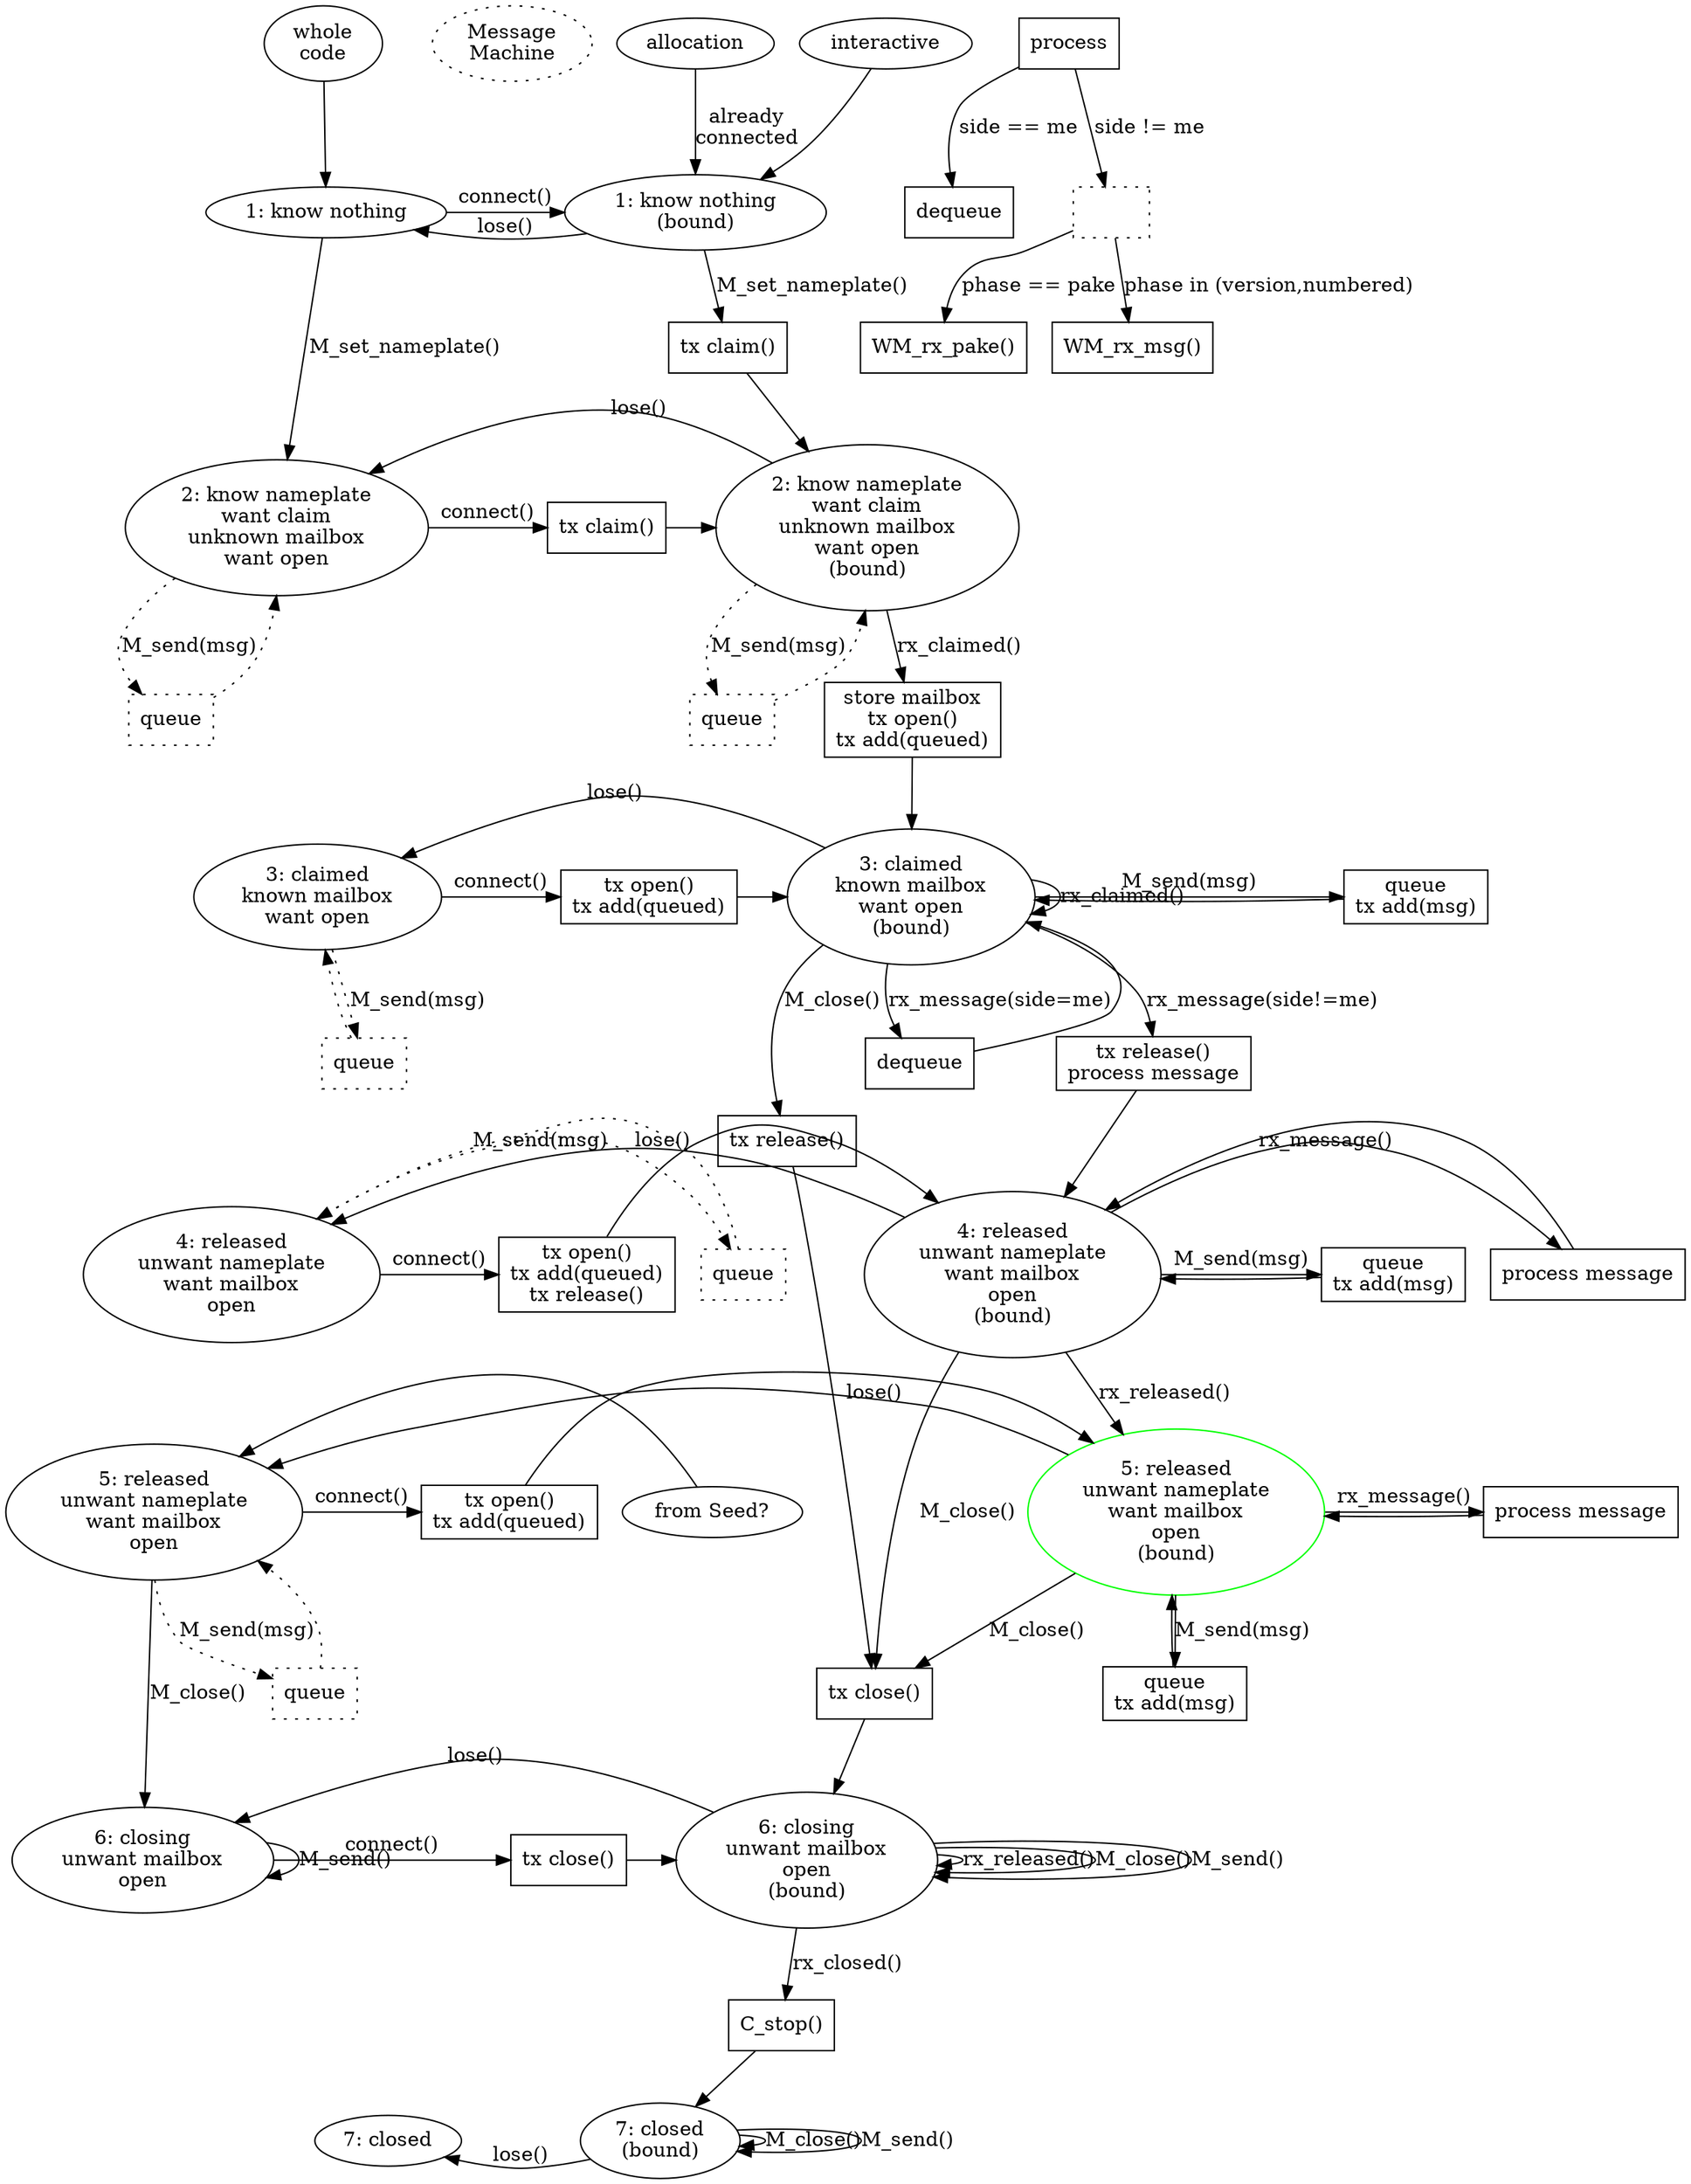 digraph {
        /* new idea */

        {rank=same; M_entry_whole_code M_title M_entry_allocation M_entry_interactive}
        M_entry_whole_code [label="whole\ncode"]
        M_entry_whole_code -> M_S1
        M_title [label="Message\nMachine" style="dotted"]
        M_entry_whole_code -> M_title [style="invis"]
        M_entry_allocation [label="allocation"]
        M_entry_allocation -> M_S1B [label="already\nconnected"]
        M_entry_interactive [label="interactive"]
        M_entry_interactive -> M_S1B

        {rank=same; M_S1 M_S1B}
        M_S1 [label="1: know nothing"]
        M_S1B [label="1: know nothing\n(bound)"]
        M_S1 -> M_S1B [label="connect()"]
        M_S1B -> M_S1 [label="lose()"]

        M_S1 -> M_S2 [label="M_set_nameplate()"]
        M_S1B -> M_P_claim1 [label="M_set_nameplate()"]
        M_P_claim1 [shape="box" label="tx claim()"]
        M_P_claim1 -> M_S2B

        {rank=same; M_S2 M_S2B M_P_claim2}
        M_S2 [label="2: know nameplate\nwant claim\nunknown mailbox\nwant open"]
        M_S2B [label="2: know nameplate\nwant claim\nunknown mailbox\nwant open\n(bound)"]
        M_S2 -> M_P_claim2 [label="connect()"]
        M_S2B -> M_S2 [label="lose()"]
        M_P_claim2 [shape="box" label="tx claim()"]
        M_P_claim2 -> M_S2B
        M_S2 -> M_P2_queue [label="M_send(msg)" style="dotted"]
        M_P2_queue [shape="box" label="queue" style="dotted"]
        M_P2_queue -> M_S2 [style="dotted"]
        M_S2B -> M_P2B_queue [label="M_send(msg)" style="dotted"]
        M_P2B_queue [shape="box" label="queue" style="dotted"]
        M_P2B_queue -> M_S2B [style="dotted"]

        M_S2 -> M_S3 [label="(none)" style="invis"]
        M_S2B -> M_P_open [label="rx_claimed()"]
        M_P_open [shape="box" label="store mailbox\ntx open()\ntx add(queued)"]
        M_P_open -> M_S3B

        {rank=same; M_S3 M_S3B M_P3_open M_P3_send}
        M_S3 [label="3: claimed\nknown mailbox\nwant open"]
        M_S3B [label="3: claimed\nknown mailbox\nwant open\n(bound)"]
        M_S3 -> M_P3_open [label="connect()"]
        M_S3B -> M_S3 [label="lose()"]
        /*M_S3B -> M_S2 [label="lose()"]*/ /* not worth it */
        M_P3_open [shape="box" label="tx open()\ntx add(queued)"]
        M_P3_open -> M_S3B
        M_S3B -> M_S3B [label="rx_claimed()"]
        M_S3B -> M_P3_send [label="M_send(msg)"]
        M_P3_send [shape="box" label="queue\ntx add(msg)"]
        M_P3_send -> M_S3B
        M_S3 -> M_P3_queue [label="M_send(msg)" style="dotted"]
        M_P3_queue [shape="box" label="queue" style="dotted"]
        M_P3_queue -> M_S3 [style="dotted"]

        M_S3 -> M_S4 [label="(none)" style="invis"]
        M_S3B -> M_P3_process_ours [label="rx_message(side=me)"]
        M_P3_process_ours [shape="box" label="dequeue"]
        M_P3_process_ours -> M_S3B
        M_S3B -> M_P3_process_theirs [label="rx_message(side!=me)"]
        M_P3_process_theirs [shape="box" label="tx release()\nprocess message"]
        M_P3_process_theirs -> M_S4B
        M_S3B -> M_P3_close [label="M_close()"]
        M_P3_close [shape="box" label="tx release()\n"]
        M_P3_close -> M_P_close

        {rank=same; M_S4 M_P4_release M_S4B M_P4_process M_P4_send M_P4_queue}
        M_S4 [label="4: released\nunwant nameplate\nwant mailbox\nopen\n"]

        M_S4B [label="4: released\nunwant nameplate\nwant mailbox\nopen\n(bound)"]
        M_S4 -> M_P4_release [label="connect()"]
        /* it is currently an error to release a nameplate you aren't
        currently claiming, so release() is not idempotent. #118 fixes that */
        M_P4_release [shape="box" label="tx open()\ntx add(queued)\ntx release()"]
        /*M_S4B -> M_S4B [label="rx_claimed() *#118"]*/
        M_S4B -> M_P_close [label="M_close()"]
        M_S4B -> M_P4_send [label="M_send(msg)"]
        M_P4_send [shape="box" label="queue\ntx add(msg)"]
        M_P4_send -> M_S4B
        M_S4 -> M_P4_queue [label="M_send(msg)" style="dotted"]
        M_P4_queue [shape="box" label="queue" style="dotted"]
        M_P4_queue -> M_S4 [style="dotted"]

        M_P4_release -> M_S4B
        M_S4B -> M_S4 [label="lose()"]
        /*M_S4B -> M_S2 [label="lose()"]*/
        M_S4B -> M_P4_process [label="rx_message()"]
        M_P4_process [shape="box" label="process message"]
        M_P4_process -> M_S4B

        M_S4 -> M_S5 [label="(none)" style="invis"]
        M_S4B -> M_S5B [label="rx_released()"]

        seed [label="from Seed?"]
        seed -> M_S5
        {rank=same; seed M_S5 M_S5B M_P5_open M_P5_process}
        M_S5 [label="5: released\nunwant nameplate\nwant mailbox\nopen\n"]
        M_S5B [label="5: released\nunwant nameplate\nwant mailbox\nopen\n(bound)" color="green"]
        M_S5 -> M_P5_open [label="connect()"]
        M_P5_open [shape="box" label="tx open()\ntx add(queued)"]
        M_P5_open -> M_S5B
        M_S5B -> M_S5 [label="lose()"]
        M_S5B -> M_P5_process [label="rx_message()"]
        M_P5_process [shape="box" label="process message"]
        M_P5_process -> M_S5B
        M_S5B -> M_P5_send [label="M_send(msg)"]
        M_P5_send [shape="box" label="queue\ntx add(msg)"]
        M_P5_send -> M_S5B
        M_S5 -> M_P5_queue [label="M_send(msg)" style="dotted"]
        M_P5_queue [shape="box" label="queue" style="dotted"]
        M_P5_queue -> M_S5 [style="dotted"]

        M_S5 -> M_S6 [label="M_close()"]
        /*M_S5 -> M_P7_drop [label="M_close()"]*/
        M_S5B -> M_P_close [label="M_close()"]
        M_P_close [shape="box" label="tx close()"]
        M_P_close -> M_S6B

        {rank=same; M_S6 M_P6_close M_S6B}
        M_S6 [label="6: closing\nunwant mailbox\nopen\n"]
        M_S6B [label="6: closing\nunwant mailbox\nopen\n(bound)"]
        M_S6 -> M_P6_close [label="connect()"]
        M_P6_close [shape="box" label="tx close()"]
        M_P6_close -> M_S6B
        M_S6B -> M_S6 [label="lose()"]
        M_S6B -> M_S6B [label="rx_released()"]
        M_S6B -> M_S6B [label="M_close()"]
        M_S6B -> M_S6B [label="M_send()"]
        M_S6 -> M_S6 [label="M_send()"]

        M_S6 -> M_S7 [label="(none)" style="invis"]
        /*M_S6 -> M_P7_drop [label="M_close()"]*/
        M_S6B -> M_P7_drop [label="rx_closed()"]
        M_P7_drop [shape="box" label="C_stop()"]
        M_P7_drop -> M_S7B

        {rank=same; M_S7 M_S7B}
        M_S7 [label="7: closed\n"]
        M_S7B [label="7: closed\n(bound)"]
        M_S7 -> M_S7B [label="connect()" style="invis"]
        M_S7B -> M_S7 [label="lose()"]
        M_S7B -> M_S7B [label="M_close()"]
        M_S7B -> M_S7B [label="M_send()"]


        M_process [shape="box" label="process"]
        M_process_me [shape="box" label="dequeue"]
        M_process -> M_process_me [label="side == me"]
        M_process_them [shape="box" label="" style="dotted"]
        M_process -> M_process_them [label="side != me"]
        M_process_them -> M_process_pake [label="phase == pake"]
        M_process_pake [shape="box" label="WM_rx_pake()"]
        M_process_them -> M_process_other [label="phase in (version,numbered)"]
        M_process_other [shape="box" label="WM_rx_msg()"]

}
